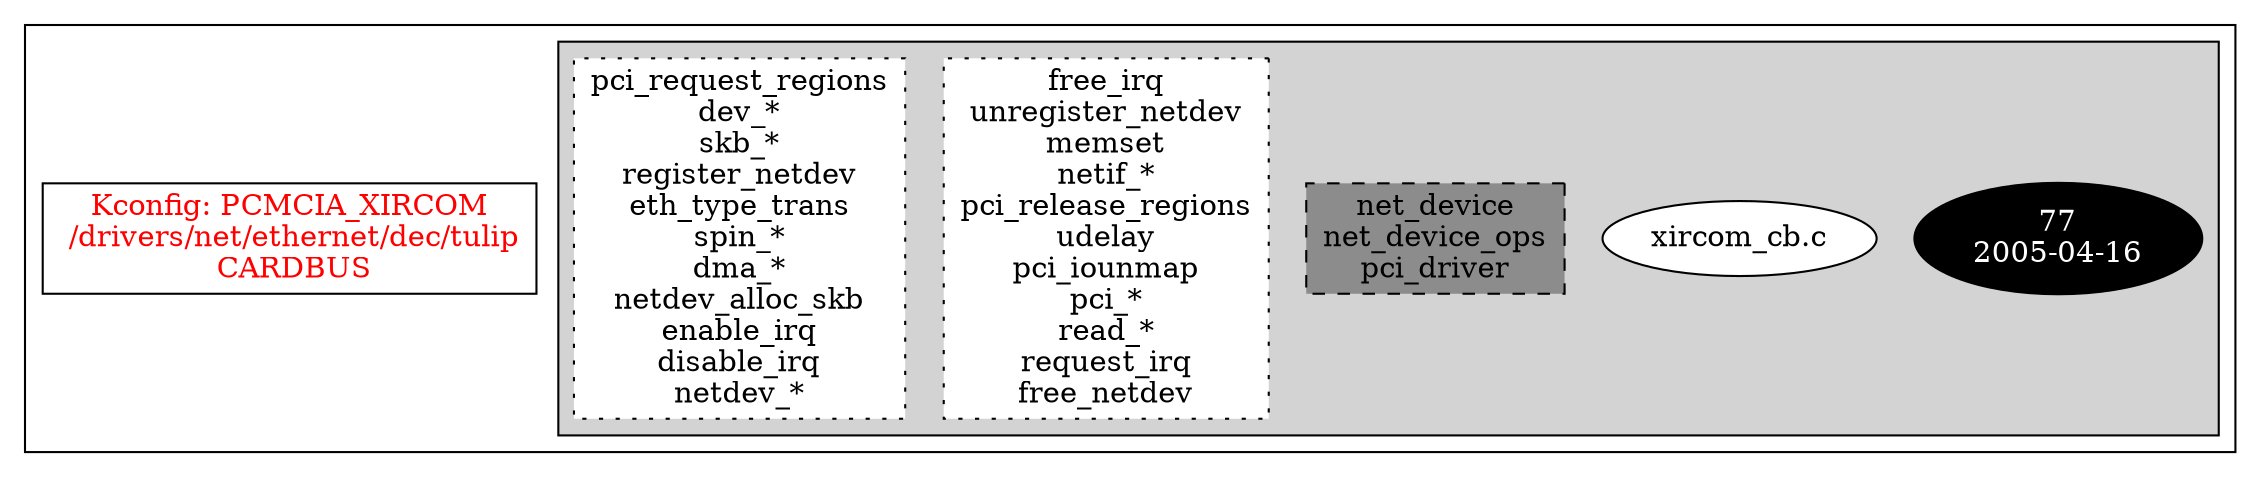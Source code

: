 digraph Driver {
	ranksep=2;
	splines=ortho;
	//Symbol: PCMCIA_XIRCOM
	subgraph "cluster_PCMCIA_XIRCOM"{
		subgraph "cluster_xircom_cb.c" {
			style=filled
			"commit_xircom_cb.c" [style=filled, fillcolor=black, fontcolor=white, label="77\n2005-04-16"];
			"xircom_cb.c" [style=filled, fillcolor=white, fontcolor=black, label="xircom_cb.c\n"];
			"structs-xircom_cb.c" [style="filled,dashed" shape=box, fillcolor=grey55, fontcolor=black, label="net_device\nnet_device_ops\npci_driver\n"];
			"funccall2-xircom_cb.c" [style="filled,dotted" shape=box, fillcolor=white, fontcolor=black, label="free_irq\nunregister_netdev\nmemset\nnetif_*\npci_release_regions\nudelay\npci_iounmap\npci_*\nread_*\nrequest_irq\nfree_netdev\n"];
			"funccall1-xircom_cb.c" [style="filled,dotted" shape=box, fillcolor=white, fontcolor=black, label="pci_request_regions\ndev_*\nskb_*\nregister_netdev\neth_type_trans\nspin_*\ndma_*\nnetdev_alloc_skb\nenable_irq\ndisable_irq\nnetdev_*\n"];
		}
		"K:PCMCIA_XIRCOM" [label="Kconfig: PCMCIA_XIRCOM\n /drivers/net/ethernet/dec/tulip\n  CARDBUS ", shape=box, fontcolor=red];
	}
}
